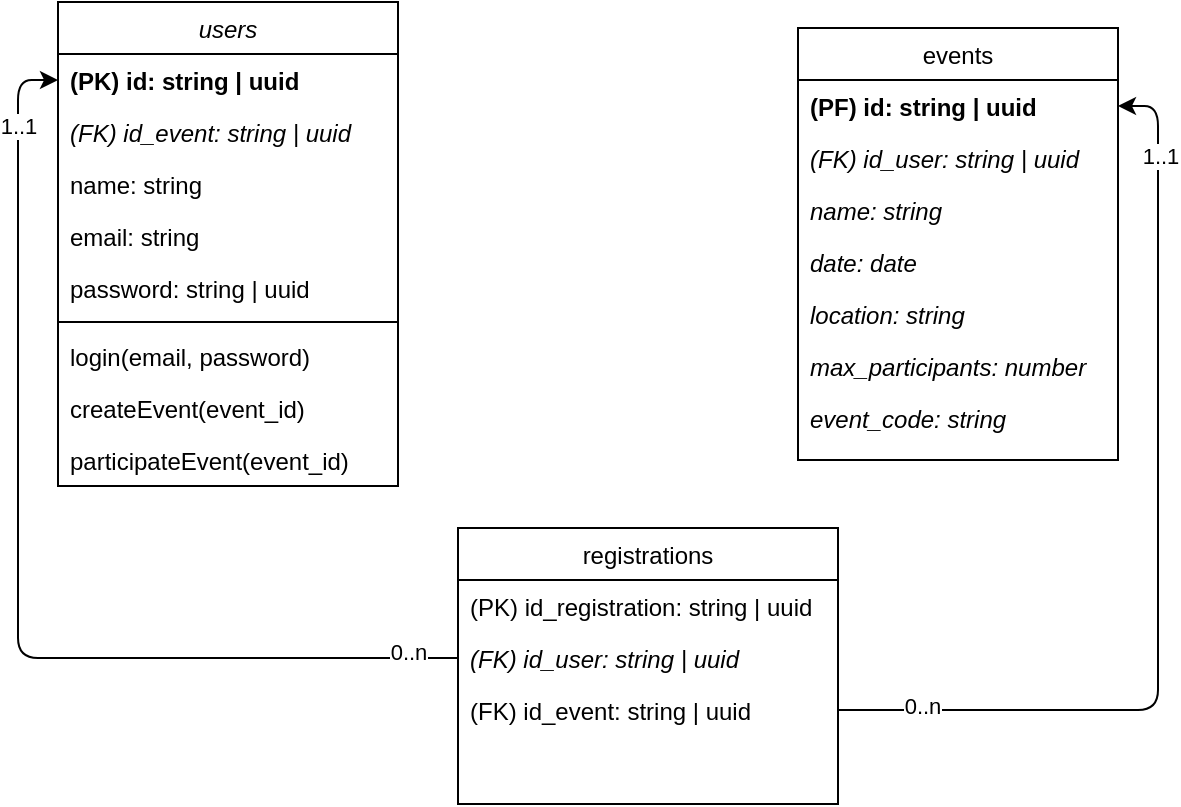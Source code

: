 <mxfile version="21.2.9" type="device">
  <diagram id="C5RBs43oDa-KdzZeNtuy" name="Page-1">
    <mxGraphModel dx="823" dy="476" grid="1" gridSize="10" guides="1" tooltips="1" connect="1" arrows="1" fold="1" page="1" pageScale="1" pageWidth="827" pageHeight="1169" math="0" shadow="0">
      <root>
        <mxCell id="WIyWlLk6GJQsqaUBKTNV-0" />
        <mxCell id="WIyWlLk6GJQsqaUBKTNV-1" parent="WIyWlLk6GJQsqaUBKTNV-0" />
        <mxCell id="zkfFHV4jXpPFQw0GAbJ--0" value="users" style="swimlane;fontStyle=2;align=center;verticalAlign=top;childLayout=stackLayout;horizontal=1;startSize=26;horizontalStack=0;resizeParent=1;resizeLast=0;collapsible=1;marginBottom=0;rounded=0;shadow=0;strokeWidth=1;" parent="WIyWlLk6GJQsqaUBKTNV-1" vertex="1">
          <mxGeometry x="220" y="87" width="170" height="242" as="geometry">
            <mxRectangle x="230" y="140" width="160" height="26" as="alternateBounds" />
          </mxGeometry>
        </mxCell>
        <mxCell id="2_M04aVdJAc7RkG6kHIb-41" value="(PK) id: string | uuid" style="text;align=left;verticalAlign=top;spacingLeft=4;spacingRight=4;overflow=hidden;rotatable=0;points=[[0,0.5],[1,0.5]];portConstraint=eastwest;rounded=0;shadow=0;html=0;fontStyle=1" parent="zkfFHV4jXpPFQw0GAbJ--0" vertex="1">
          <mxGeometry y="26" width="170" height="26" as="geometry" />
        </mxCell>
        <mxCell id="2_M04aVdJAc7RkG6kHIb-45" value="(FK) id_event: string | uuid" style="text;align=left;verticalAlign=top;spacingLeft=4;spacingRight=4;overflow=hidden;rotatable=0;points=[[0,0.5],[1,0.5]];portConstraint=eastwest;rounded=0;shadow=0;html=0;fontStyle=2" parent="zkfFHV4jXpPFQw0GAbJ--0" vertex="1">
          <mxGeometry y="52" width="170" height="26" as="geometry" />
        </mxCell>
        <mxCell id="zkfFHV4jXpPFQw0GAbJ--1" value="name: string" style="text;align=left;verticalAlign=top;spacingLeft=4;spacingRight=4;overflow=hidden;rotatable=0;points=[[0,0.5],[1,0.5]];portConstraint=eastwest;" parent="zkfFHV4jXpPFQw0GAbJ--0" vertex="1">
          <mxGeometry y="78" width="170" height="26" as="geometry" />
        </mxCell>
        <mxCell id="zkfFHV4jXpPFQw0GAbJ--3" value="email: string" style="text;align=left;verticalAlign=top;spacingLeft=4;spacingRight=4;overflow=hidden;rotatable=0;points=[[0,0.5],[1,0.5]];portConstraint=eastwest;rounded=0;shadow=0;html=0;" parent="zkfFHV4jXpPFQw0GAbJ--0" vertex="1">
          <mxGeometry y="104" width="170" height="26" as="geometry" />
        </mxCell>
        <mxCell id="2_M04aVdJAc7RkG6kHIb-40" value="password: string | uuid" style="text;align=left;verticalAlign=top;spacingLeft=4;spacingRight=4;overflow=hidden;rotatable=0;points=[[0,0.5],[1,0.5]];portConstraint=eastwest;rounded=0;shadow=0;html=0;" parent="zkfFHV4jXpPFQw0GAbJ--0" vertex="1">
          <mxGeometry y="130" width="170" height="26" as="geometry" />
        </mxCell>
        <mxCell id="zkfFHV4jXpPFQw0GAbJ--4" value="" style="line;html=1;strokeWidth=1;align=left;verticalAlign=middle;spacingTop=-1;spacingLeft=3;spacingRight=3;rotatable=0;labelPosition=right;points=[];portConstraint=eastwest;" parent="zkfFHV4jXpPFQw0GAbJ--0" vertex="1">
          <mxGeometry y="156" width="170" height="8" as="geometry" />
        </mxCell>
        <mxCell id="2_M04aVdJAc7RkG6kHIb-44" value="login(email, password)" style="text;align=left;verticalAlign=top;spacingLeft=4;spacingRight=4;overflow=hidden;rotatable=0;points=[[0,0.5],[1,0.5]];portConstraint=eastwest;" parent="zkfFHV4jXpPFQw0GAbJ--0" vertex="1">
          <mxGeometry y="164" width="170" height="26" as="geometry" />
        </mxCell>
        <mxCell id="zkfFHV4jXpPFQw0GAbJ--5" value="createEvent(event_id)&#xa;" style="text;align=left;verticalAlign=top;spacingLeft=4;spacingRight=4;overflow=hidden;rotatable=0;points=[[0,0.5],[1,0.5]];portConstraint=eastwest;" parent="zkfFHV4jXpPFQw0GAbJ--0" vertex="1">
          <mxGeometry y="190" width="170" height="26" as="geometry" />
        </mxCell>
        <mxCell id="2_M04aVdJAc7RkG6kHIb-43" value="participateEvent(event_id)&#xa;" style="text;align=left;verticalAlign=top;spacingLeft=4;spacingRight=4;overflow=hidden;rotatable=0;points=[[0,0.5],[1,0.5]];portConstraint=eastwest;" parent="zkfFHV4jXpPFQw0GAbJ--0" vertex="1">
          <mxGeometry y="216" width="170" height="26" as="geometry" />
        </mxCell>
        <mxCell id="zkfFHV4jXpPFQw0GAbJ--6" value="events" style="swimlane;fontStyle=0;align=center;verticalAlign=top;childLayout=stackLayout;horizontal=1;startSize=26;horizontalStack=0;resizeParent=1;resizeLast=0;collapsible=1;marginBottom=0;rounded=0;shadow=0;strokeWidth=1;" parent="WIyWlLk6GJQsqaUBKTNV-1" vertex="1">
          <mxGeometry x="590" y="100" width="160" height="216" as="geometry">
            <mxRectangle x="130" y="380" width="160" height="26" as="alternateBounds" />
          </mxGeometry>
        </mxCell>
        <mxCell id="zkfFHV4jXpPFQw0GAbJ--7" value="(PF) id: string | uuid" style="text;align=left;verticalAlign=top;spacingLeft=4;spacingRight=4;overflow=hidden;rotatable=0;points=[[0,0.5],[1,0.5]];portConstraint=eastwest;fontStyle=1" parent="zkfFHV4jXpPFQw0GAbJ--6" vertex="1">
          <mxGeometry y="26" width="160" height="26" as="geometry" />
        </mxCell>
        <mxCell id="2_M04aVdJAc7RkG6kHIb-46" value="(FK) id_user: string | uuid" style="text;align=left;verticalAlign=top;spacingLeft=4;spacingRight=4;overflow=hidden;rotatable=0;points=[[0,0.5],[1,0.5]];portConstraint=eastwest;rounded=0;shadow=0;html=0;fontStyle=2" parent="zkfFHV4jXpPFQw0GAbJ--6" vertex="1">
          <mxGeometry y="52" width="160" height="26" as="geometry" />
        </mxCell>
        <mxCell id="2_M04aVdJAc7RkG6kHIb-47" value="name: string" style="text;align=left;verticalAlign=top;spacingLeft=4;spacingRight=4;overflow=hidden;rotatable=0;points=[[0,0.5],[1,0.5]];portConstraint=eastwest;rounded=0;shadow=0;html=0;fontStyle=2" parent="zkfFHV4jXpPFQw0GAbJ--6" vertex="1">
          <mxGeometry y="78" width="160" height="26" as="geometry" />
        </mxCell>
        <mxCell id="2_M04aVdJAc7RkG6kHIb-49" value="date: date" style="text;align=left;verticalAlign=top;spacingLeft=4;spacingRight=4;overflow=hidden;rotatable=0;points=[[0,0.5],[1,0.5]];portConstraint=eastwest;rounded=0;shadow=0;html=0;fontStyle=2" parent="zkfFHV4jXpPFQw0GAbJ--6" vertex="1">
          <mxGeometry y="104" width="160" height="26" as="geometry" />
        </mxCell>
        <mxCell id="2_M04aVdJAc7RkG6kHIb-48" value="location: string" style="text;align=left;verticalAlign=top;spacingLeft=4;spacingRight=4;overflow=hidden;rotatable=0;points=[[0,0.5],[1,0.5]];portConstraint=eastwest;rounded=0;shadow=0;html=0;fontStyle=2" parent="zkfFHV4jXpPFQw0GAbJ--6" vertex="1">
          <mxGeometry y="130" width="160" height="26" as="geometry" />
        </mxCell>
        <mxCell id="2_M04aVdJAc7RkG6kHIb-59" value="max_participants: number" style="text;align=left;verticalAlign=top;spacingLeft=4;spacingRight=4;overflow=hidden;rotatable=0;points=[[0,0.5],[1,0.5]];portConstraint=eastwest;rounded=0;shadow=0;html=0;fontStyle=2" parent="zkfFHV4jXpPFQw0GAbJ--6" vertex="1">
          <mxGeometry y="156" width="160" height="26" as="geometry" />
        </mxCell>
        <mxCell id="2_M04aVdJAc7RkG6kHIb-60" value="event_code: string" style="text;align=left;verticalAlign=top;spacingLeft=4;spacingRight=4;overflow=hidden;rotatable=0;points=[[0,0.5],[1,0.5]];portConstraint=eastwest;rounded=0;shadow=0;html=0;fontStyle=2" parent="zkfFHV4jXpPFQw0GAbJ--6" vertex="1">
          <mxGeometry y="182" width="160" height="26" as="geometry" />
        </mxCell>
        <mxCell id="2_M04aVdJAc7RkG6kHIb-34" value="registrations" style="swimlane;fontStyle=0;align=center;verticalAlign=top;childLayout=stackLayout;horizontal=1;startSize=26;horizontalStack=0;resizeParent=1;resizeLast=0;collapsible=1;marginBottom=0;rounded=0;shadow=0;strokeWidth=1;" parent="WIyWlLk6GJQsqaUBKTNV-1" vertex="1">
          <mxGeometry x="420" y="350" width="190" height="138" as="geometry">
            <mxRectangle x="130" y="380" width="160" height="26" as="alternateBounds" />
          </mxGeometry>
        </mxCell>
        <mxCell id="q1rBy3r9gJCqqhvQ-_rK-0" value="(PK) id_registration: string | uuid" style="text;align=left;verticalAlign=top;spacingLeft=4;spacingRight=4;overflow=hidden;rotatable=0;points=[[0,0.5],[1,0.5]];portConstraint=eastwest;rounded=0;shadow=0;html=0;" vertex="1" parent="2_M04aVdJAc7RkG6kHIb-34">
          <mxGeometry y="26" width="190" height="26" as="geometry" />
        </mxCell>
        <mxCell id="2_M04aVdJAc7RkG6kHIb-35" value="(FK) id_user: string | uuid" style="text;align=left;verticalAlign=top;spacingLeft=4;spacingRight=4;overflow=hidden;rotatable=0;points=[[0,0.5],[1,0.5]];portConstraint=eastwest;fontStyle=2" parent="2_M04aVdJAc7RkG6kHIb-34" vertex="1">
          <mxGeometry y="52" width="190" height="26" as="geometry" />
        </mxCell>
        <mxCell id="2_M04aVdJAc7RkG6kHIb-36" value="(FK) id_event: string | uuid" style="text;align=left;verticalAlign=top;spacingLeft=4;spacingRight=4;overflow=hidden;rotatable=0;points=[[0,0.5],[1,0.5]];portConstraint=eastwest;rounded=0;shadow=0;html=0;" parent="2_M04aVdJAc7RkG6kHIb-34" vertex="1">
          <mxGeometry y="78" width="190" height="26" as="geometry" />
        </mxCell>
        <mxCell id="q1rBy3r9gJCqqhvQ-_rK-4" style="edgeStyle=orthogonalEdgeStyle;rounded=1;orthogonalLoop=1;jettySize=auto;html=1;exitX=0;exitY=0.5;exitDx=0;exitDy=0;entryX=0;entryY=0.5;entryDx=0;entryDy=0;labelBorderColor=none;" edge="1" parent="WIyWlLk6GJQsqaUBKTNV-1" source="2_M04aVdJAc7RkG6kHIb-35" target="2_M04aVdJAc7RkG6kHIb-41">
          <mxGeometry relative="1" as="geometry" />
        </mxCell>
        <mxCell id="q1rBy3r9gJCqqhvQ-_rK-16" value="1..1" style="edgeLabel;html=1;align=center;verticalAlign=middle;resizable=0;points=[];" vertex="1" connectable="0" parent="q1rBy3r9gJCqqhvQ-_rK-4">
          <mxGeometry x="0.837" relative="1" as="geometry">
            <mxPoint as="offset" />
          </mxGeometry>
        </mxCell>
        <mxCell id="q1rBy3r9gJCqqhvQ-_rK-17" value="0..n" style="edgeLabel;html=1;align=center;verticalAlign=middle;resizable=0;points=[];" vertex="1" connectable="0" parent="q1rBy3r9gJCqqhvQ-_rK-4">
          <mxGeometry x="-0.905" y="-3" relative="1" as="geometry">
            <mxPoint as="offset" />
          </mxGeometry>
        </mxCell>
        <mxCell id="q1rBy3r9gJCqqhvQ-_rK-5" style="edgeStyle=orthogonalEdgeStyle;rounded=1;orthogonalLoop=1;jettySize=auto;html=1;exitX=1;exitY=0.5;exitDx=0;exitDy=0;entryX=1;entryY=0.5;entryDx=0;entryDy=0;" edge="1" parent="WIyWlLk6GJQsqaUBKTNV-1" source="2_M04aVdJAc7RkG6kHIb-36" target="zkfFHV4jXpPFQw0GAbJ--7">
          <mxGeometry relative="1" as="geometry" />
        </mxCell>
        <mxCell id="q1rBy3r9gJCqqhvQ-_rK-14" value="0..n" style="edgeLabel;html=1;align=center;verticalAlign=middle;resizable=0;points=[];" vertex="1" connectable="0" parent="q1rBy3r9gJCqqhvQ-_rK-5">
          <mxGeometry x="-0.826" y="2" relative="1" as="geometry">
            <mxPoint as="offset" />
          </mxGeometry>
        </mxCell>
        <mxCell id="q1rBy3r9gJCqqhvQ-_rK-15" value="1..1" style="edgeLabel;html=1;align=center;verticalAlign=middle;resizable=0;points=[];" vertex="1" connectable="0" parent="q1rBy3r9gJCqqhvQ-_rK-5">
          <mxGeometry x="0.813" y="-1" relative="1" as="geometry">
            <mxPoint as="offset" />
          </mxGeometry>
        </mxCell>
      </root>
    </mxGraphModel>
  </diagram>
</mxfile>
